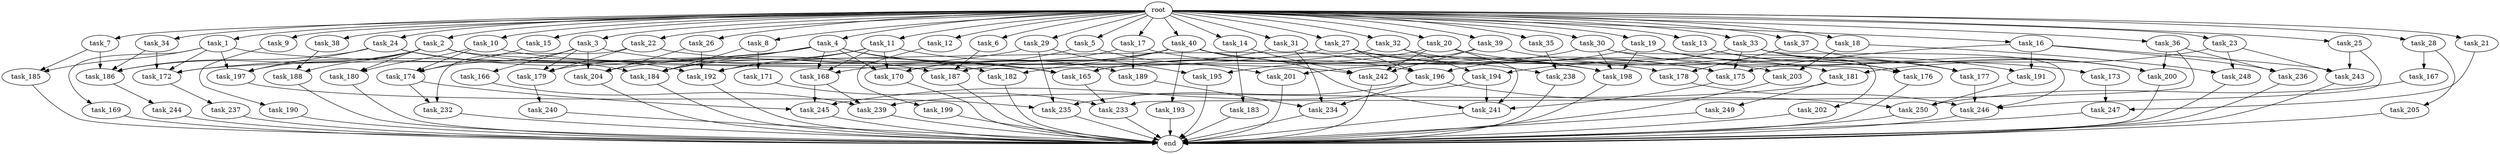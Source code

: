 digraph G {
  root [size="0.000000"];
  task_1 [size="1.024000"];
  task_2 [size="1.024000"];
  task_3 [size="1.024000"];
  task_4 [size="1.024000"];
  task_5 [size="1.024000"];
  task_6 [size="1.024000"];
  task_7 [size="1.024000"];
  task_8 [size="1.024000"];
  task_9 [size="1.024000"];
  task_10 [size="1.024000"];
  task_11 [size="1.024000"];
  task_12 [size="1.024000"];
  task_13 [size="1.024000"];
  task_14 [size="1.024000"];
  task_15 [size="1.024000"];
  task_16 [size="1.024000"];
  task_17 [size="1.024000"];
  task_18 [size="1.024000"];
  task_19 [size="1.024000"];
  task_20 [size="1.024000"];
  task_21 [size="1.024000"];
  task_22 [size="1.024000"];
  task_23 [size="1.024000"];
  task_24 [size="1.024000"];
  task_25 [size="1.024000"];
  task_26 [size="1.024000"];
  task_27 [size="1.024000"];
  task_28 [size="1.024000"];
  task_29 [size="1.024000"];
  task_30 [size="1.024000"];
  task_31 [size="1.024000"];
  task_32 [size="1.024000"];
  task_33 [size="1.024000"];
  task_34 [size="1.024000"];
  task_35 [size="1.024000"];
  task_36 [size="1.024000"];
  task_37 [size="1.024000"];
  task_38 [size="1.024000"];
  task_39 [size="1.024000"];
  task_40 [size="1.024000"];
  task_165 [size="2250562863.104000"];
  task_166 [size="420906795.008000"];
  task_167 [size="695784701.952000"];
  task_168 [size="1279900254.208000"];
  task_169 [size="309237645.312000"];
  task_170 [size="833223655.424000"];
  task_171 [size="549755813.888000"];
  task_172 [size="1546188226.560000"];
  task_173 [size="214748364.800000"];
  task_174 [size="1357209665.536000"];
  task_175 [size="1529008357.376000"];
  task_176 [size="1382979469.312000"];
  task_177 [size="1546188226.560000"];
  task_178 [size="171798691.840000"];
  task_179 [size="1005022347.264000"];
  task_180 [size="1554778161.152000"];
  task_181 [size="455266533.376000"];
  task_182 [size="764504178.688000"];
  task_183 [size="214748364.800000"];
  task_184 [size="1554778161.152000"];
  task_185 [size="1005022347.264000"];
  task_186 [size="1949915152.384000"];
  task_187 [size="979252543.488000"];
  task_188 [size="1245540515.840000"];
  task_189 [size="68719476.736000"];
  task_190 [size="309237645.312000"];
  task_191 [size="292057776.128000"];
  task_192 [size="1022202216.448000"];
  task_193 [size="214748364.800000"];
  task_194 [size="970662608.896000"];
  task_195 [size="292057776.128000"];
  task_196 [size="1133871366.144000"];
  task_197 [size="1425929142.272000"];
  task_198 [size="1288490188.800000"];
  task_199 [size="695784701.952000"];
  task_200 [size="1786706395.136000"];
  task_201 [size="910533066.752000"];
  task_202 [size="214748364.800000"];
  task_203 [size="558345748.480000"];
  task_204 [size="712964571.136000"];
  task_205 [size="695784701.952000"];
  task_232 [size="343597383.680000"];
  task_233 [size="2104533975.040000"];
  task_234 [size="592705486.848000"];
  task_235 [size="386547056.640000"];
  task_236 [size="764504178.688000"];
  task_237 [size="137438953.472000"];
  task_238 [size="627065225.216000"];
  task_239 [size="1279900254.208000"];
  task_240 [size="858993459.200000"];
  task_241 [size="1906965479.424000"];
  task_242 [size="2010044694.528000"];
  task_243 [size="558345748.480000"];
  task_244 [size="858993459.200000"];
  task_245 [size="867583393.792000"];
  task_246 [size="1202590842.880000"];
  task_247 [size="1408749273.088000"];
  task_248 [size="455266533.376000"];
  task_249 [size="309237645.312000"];
  task_250 [size="893353197.568000"];
  end [size="0.000000"];

  root -> task_1 [size="1.000000"];
  root -> task_2 [size="1.000000"];
  root -> task_3 [size="1.000000"];
  root -> task_4 [size="1.000000"];
  root -> task_5 [size="1.000000"];
  root -> task_6 [size="1.000000"];
  root -> task_7 [size="1.000000"];
  root -> task_8 [size="1.000000"];
  root -> task_9 [size="1.000000"];
  root -> task_10 [size="1.000000"];
  root -> task_11 [size="1.000000"];
  root -> task_12 [size="1.000000"];
  root -> task_13 [size="1.000000"];
  root -> task_14 [size="1.000000"];
  root -> task_15 [size="1.000000"];
  root -> task_16 [size="1.000000"];
  root -> task_17 [size="1.000000"];
  root -> task_18 [size="1.000000"];
  root -> task_19 [size="1.000000"];
  root -> task_20 [size="1.000000"];
  root -> task_21 [size="1.000000"];
  root -> task_22 [size="1.000000"];
  root -> task_23 [size="1.000000"];
  root -> task_24 [size="1.000000"];
  root -> task_25 [size="1.000000"];
  root -> task_26 [size="1.000000"];
  root -> task_27 [size="1.000000"];
  root -> task_28 [size="1.000000"];
  root -> task_29 [size="1.000000"];
  root -> task_30 [size="1.000000"];
  root -> task_31 [size="1.000000"];
  root -> task_32 [size="1.000000"];
  root -> task_33 [size="1.000000"];
  root -> task_34 [size="1.000000"];
  root -> task_35 [size="1.000000"];
  root -> task_36 [size="1.000000"];
  root -> task_37 [size="1.000000"];
  root -> task_38 [size="1.000000"];
  root -> task_39 [size="1.000000"];
  root -> task_40 [size="1.000000"];
  task_1 -> task_169 [size="301989888.000000"];
  task_1 -> task_172 [size="301989888.000000"];
  task_1 -> task_185 [size="301989888.000000"];
  task_1 -> task_197 [size="301989888.000000"];
  task_1 -> task_198 [size="301989888.000000"];
  task_2 -> task_176 [size="679477248.000000"];
  task_2 -> task_180 [size="679477248.000000"];
  task_2 -> task_186 [size="679477248.000000"];
  task_2 -> task_188 [size="679477248.000000"];
  task_2 -> task_192 [size="679477248.000000"];
  task_2 -> task_197 [size="679477248.000000"];
  task_3 -> task_165 [size="411041792.000000"];
  task_3 -> task_166 [size="411041792.000000"];
  task_3 -> task_174 [size="411041792.000000"];
  task_3 -> task_179 [size="411041792.000000"];
  task_3 -> task_204 [size="411041792.000000"];
  task_4 -> task_165 [size="536870912.000000"];
  task_4 -> task_168 [size="536870912.000000"];
  task_4 -> task_170 [size="536870912.000000"];
  task_4 -> task_172 [size="536870912.000000"];
  task_4 -> task_179 [size="536870912.000000"];
  task_4 -> task_182 [size="536870912.000000"];
  task_4 -> task_184 [size="536870912.000000"];
  task_5 -> task_168 [size="679477248.000000"];
  task_5 -> task_201 [size="679477248.000000"];
  task_6 -> task_187 [size="411041792.000000"];
  task_7 -> task_185 [size="679477248.000000"];
  task_7 -> task_186 [size="679477248.000000"];
  task_8 -> task_171 [size="536870912.000000"];
  task_8 -> task_184 [size="536870912.000000"];
  task_9 -> task_190 [size="301989888.000000"];
  task_10 -> task_174 [size="838860800.000000"];
  task_10 -> task_180 [size="838860800.000000"];
  task_10 -> task_242 [size="838860800.000000"];
  task_11 -> task_168 [size="33554432.000000"];
  task_11 -> task_170 [size="33554432.000000"];
  task_11 -> task_184 [size="33554432.000000"];
  task_11 -> task_189 [size="33554432.000000"];
  task_11 -> task_192 [size="33554432.000000"];
  task_12 -> task_199 [size="679477248.000000"];
  task_13 -> task_176 [size="134217728.000000"];
  task_13 -> task_177 [size="134217728.000000"];
  task_14 -> task_183 [size="209715200.000000"];
  task_14 -> task_242 [size="209715200.000000"];
  task_15 -> task_174 [size="75497472.000000"];
  task_16 -> task_175 [size="209715200.000000"];
  task_16 -> task_191 [size="209715200.000000"];
  task_16 -> task_236 [size="209715200.000000"];
  task_16 -> task_243 [size="209715200.000000"];
  task_17 -> task_170 [size="33554432.000000"];
  task_17 -> task_189 [size="33554432.000000"];
  task_17 -> task_196 [size="33554432.000000"];
  task_18 -> task_203 [size="411041792.000000"];
  task_18 -> task_248 [size="411041792.000000"];
  task_19 -> task_176 [size="536870912.000000"];
  task_19 -> task_196 [size="536870912.000000"];
  task_19 -> task_198 [size="536870912.000000"];
  task_19 -> task_200 [size="536870912.000000"];
  task_20 -> task_165 [size="838860800.000000"];
  task_20 -> task_177 [size="838860800.000000"];
  task_20 -> task_241 [size="838860800.000000"];
  task_20 -> task_242 [size="838860800.000000"];
  task_21 -> task_247 [size="536870912.000000"];
  task_22 -> task_178 [size="33554432.000000"];
  task_22 -> task_179 [size="33554432.000000"];
  task_22 -> task_232 [size="33554432.000000"];
  task_23 -> task_181 [size="33554432.000000"];
  task_23 -> task_243 [size="33554432.000000"];
  task_23 -> task_248 [size="33554432.000000"];
  task_24 -> task_184 [size="411041792.000000"];
  task_24 -> task_186 [size="411041792.000000"];
  task_24 -> task_187 [size="411041792.000000"];
  task_24 -> task_197 [size="411041792.000000"];
  task_25 -> task_243 [size="301989888.000000"];
  task_25 -> task_246 [size="301989888.000000"];
  task_26 -> task_192 [size="75497472.000000"];
  task_26 -> task_204 [size="75497472.000000"];
  task_27 -> task_172 [size="536870912.000000"];
  task_27 -> task_175 [size="536870912.000000"];
  task_27 -> task_196 [size="536870912.000000"];
  task_27 -> task_238 [size="536870912.000000"];
  task_28 -> task_167 [size="679477248.000000"];
  task_28 -> task_205 [size="679477248.000000"];
  task_29 -> task_195 [size="209715200.000000"];
  task_29 -> task_204 [size="209715200.000000"];
  task_29 -> task_235 [size="209715200.000000"];
  task_30 -> task_173 [size="209715200.000000"];
  task_30 -> task_198 [size="209715200.000000"];
  task_30 -> task_201 [size="209715200.000000"];
  task_30 -> task_202 [size="209715200.000000"];
  task_31 -> task_187 [size="134217728.000000"];
  task_31 -> task_203 [size="134217728.000000"];
  task_31 -> task_234 [size="134217728.000000"];
  task_32 -> task_165 [size="411041792.000000"];
  task_32 -> task_181 [size="411041792.000000"];
  task_32 -> task_194 [size="411041792.000000"];
  task_33 -> task_175 [size="536870912.000000"];
  task_33 -> task_177 [size="536870912.000000"];
  task_33 -> task_194 [size="536870912.000000"];
  task_33 -> task_200 [size="536870912.000000"];
  task_33 -> task_246 [size="536870912.000000"];
  task_34 -> task_172 [size="134217728.000000"];
  task_34 -> task_186 [size="134217728.000000"];
  task_35 -> task_238 [size="75497472.000000"];
  task_36 -> task_200 [size="536870912.000000"];
  task_36 -> task_233 [size="536870912.000000"];
  task_36 -> task_236 [size="536870912.000000"];
  task_37 -> task_178 [size="134217728.000000"];
  task_37 -> task_200 [size="134217728.000000"];
  task_38 -> task_188 [size="536870912.000000"];
  task_39 -> task_191 [size="75497472.000000"];
  task_39 -> task_195 [size="75497472.000000"];
  task_39 -> task_242 [size="75497472.000000"];
  task_40 -> task_170 [size="209715200.000000"];
  task_40 -> task_175 [size="209715200.000000"];
  task_40 -> task_182 [size="209715200.000000"];
  task_40 -> task_192 [size="209715200.000000"];
  task_40 -> task_193 [size="209715200.000000"];
  task_40 -> task_198 [size="209715200.000000"];
  task_40 -> task_241 [size="209715200.000000"];
  task_165 -> task_233 [size="679477248.000000"];
  task_166 -> task_239 [size="536870912.000000"];
  task_167 -> task_250 [size="301989888.000000"];
  task_168 -> task_239 [size="411041792.000000"];
  task_168 -> task_245 [size="411041792.000000"];
  task_169 -> end [size="1.000000"];
  task_170 -> end [size="1.000000"];
  task_171 -> task_233 [size="838860800.000000"];
  task_172 -> task_237 [size="134217728.000000"];
  task_173 -> task_247 [size="838860800.000000"];
  task_174 -> task_232 [size="301989888.000000"];
  task_174 -> task_245 [size="301989888.000000"];
  task_175 -> task_241 [size="679477248.000000"];
  task_176 -> end [size="1.000000"];
  task_177 -> task_246 [size="33554432.000000"];
  task_178 -> task_246 [size="301989888.000000"];
  task_179 -> task_240 [size="838860800.000000"];
  task_180 -> end [size="1.000000"];
  task_181 -> task_239 [size="301989888.000000"];
  task_181 -> task_249 [size="301989888.000000"];
  task_182 -> end [size="1.000000"];
  task_183 -> end [size="1.000000"];
  task_184 -> end [size="1.000000"];
  task_185 -> end [size="1.000000"];
  task_186 -> task_244 [size="838860800.000000"];
  task_187 -> end [size="1.000000"];
  task_188 -> end [size="1.000000"];
  task_189 -> task_234 [size="411041792.000000"];
  task_190 -> end [size="1.000000"];
  task_191 -> task_250 [size="536870912.000000"];
  task_192 -> end [size="1.000000"];
  task_193 -> end [size="1.000000"];
  task_194 -> task_241 [size="134217728.000000"];
  task_194 -> task_245 [size="134217728.000000"];
  task_195 -> end [size="1.000000"];
  task_196 -> task_234 [size="33554432.000000"];
  task_196 -> task_235 [size="33554432.000000"];
  task_196 -> task_250 [size="33554432.000000"];
  task_197 -> task_235 [size="134217728.000000"];
  task_198 -> end [size="1.000000"];
  task_199 -> end [size="1.000000"];
  task_200 -> end [size="1.000000"];
  task_201 -> end [size="1.000000"];
  task_202 -> end [size="1.000000"];
  task_203 -> end [size="1.000000"];
  task_204 -> end [size="1.000000"];
  task_205 -> end [size="1.000000"];
  task_232 -> end [size="1.000000"];
  task_233 -> end [size="1.000000"];
  task_234 -> end [size="1.000000"];
  task_235 -> end [size="1.000000"];
  task_236 -> end [size="1.000000"];
  task_237 -> end [size="1.000000"];
  task_238 -> end [size="1.000000"];
  task_239 -> end [size="1.000000"];
  task_240 -> end [size="1.000000"];
  task_241 -> end [size="1.000000"];
  task_242 -> end [size="1.000000"];
  task_243 -> end [size="1.000000"];
  task_244 -> end [size="1.000000"];
  task_245 -> end [size="1.000000"];
  task_246 -> end [size="1.000000"];
  task_247 -> end [size="1.000000"];
  task_248 -> end [size="1.000000"];
  task_249 -> end [size="1.000000"];
  task_250 -> end [size="1.000000"];
}

